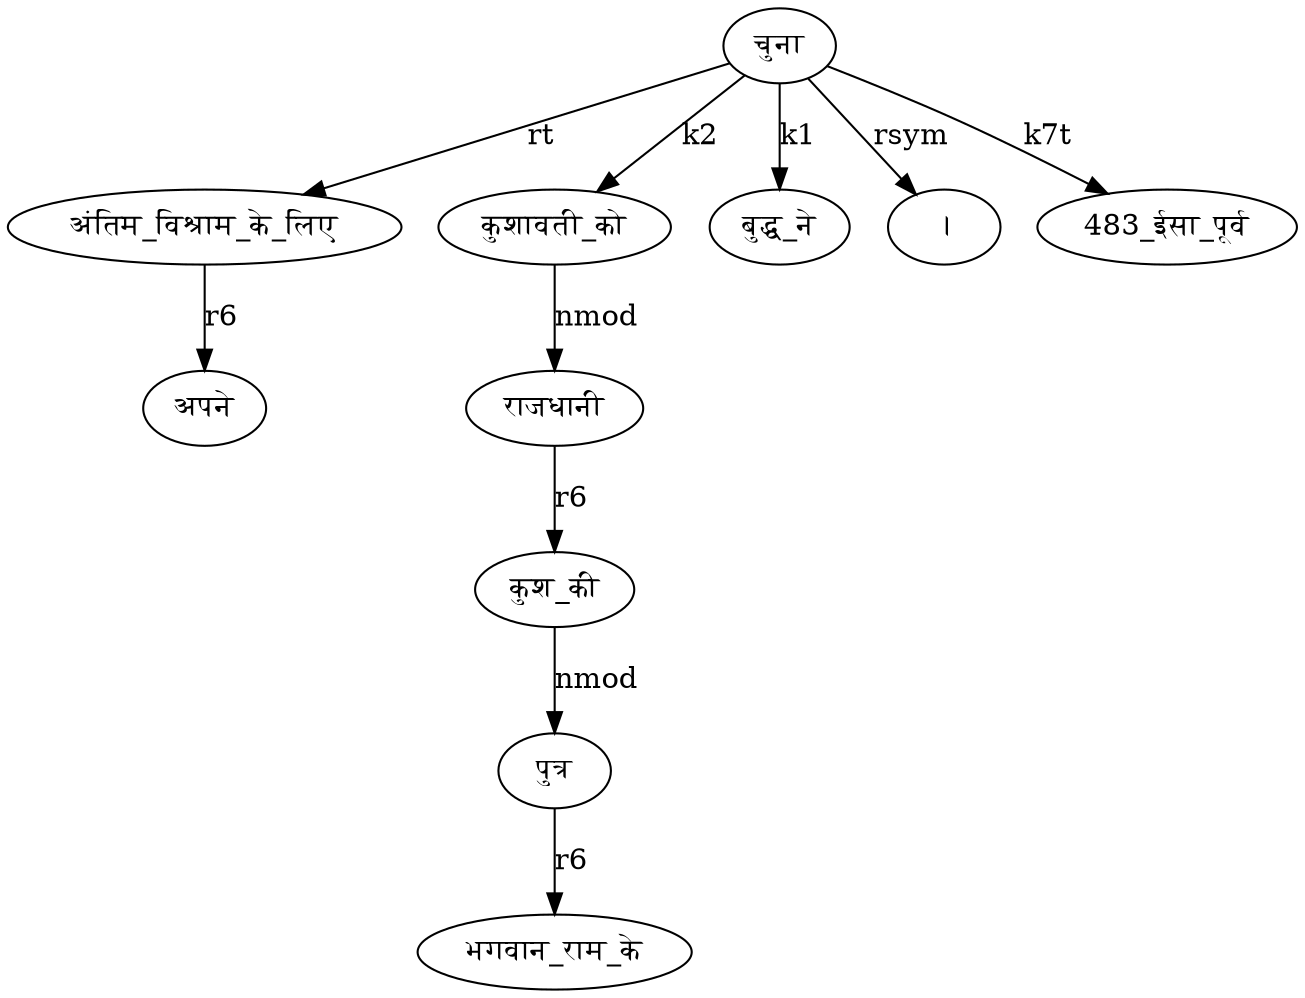 digraph {
	"अंतिम_विश्राम_के_लिए" -> "अपने"[label="r6"];
	"चुना" -> "अंतिम_विश्राम_के_लिए"[label="rt"];
	"चुना" -> "कुशावती_को"[label="k2"];
	"चुना" -> "बुद्ध_ने"[label="k1"];
	"चुना" -> "।"[label="rsym"];
	"चुना" -> "483_ईसा_पूर्व"[label="k7t"];
	"राजधानी" -> "कुश_की"[label="r6"];
	"कुश_की" -> "पुत्र"[label="nmod"];
	"कुशावती_को" -> "राजधानी"[label="nmod"];
	"पुत्र" -> "भगवान_राम_के"[label="r6"];
}